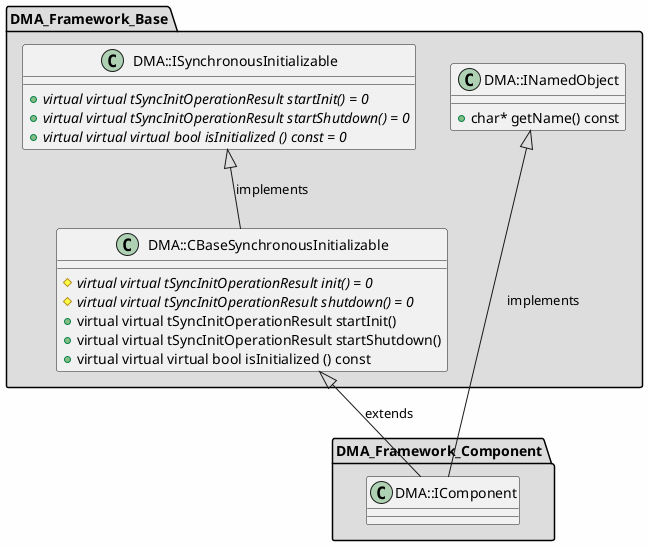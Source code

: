 
@startuml

skinparam backgroundColor #FEFEFE
skinparam wrapWidth 600
package "DMA_Framework_Base" #DDDDDD
{

class "DMA::CBaseSynchronousInitializable"
{
    # {abstract} virtual virtual tSyncInitOperationResult init() = 0
    # {abstract} virtual virtual tSyncInitOperationResult shutdown() = 0
    + virtual virtual tSyncInitOperationResult startInit()
    + virtual virtual tSyncInitOperationResult startShutdown()
    + virtual virtual virtual bool isInitialized () const
}

class "DMA::INamedObject"
{
    + char* getName() const
}

class "DMA::ISynchronousInitializable"
{
    + {abstract} virtual virtual tSyncInitOperationResult startInit() = 0
    + {abstract} virtual virtual tSyncInitOperationResult startShutdown() = 0
    + {abstract} virtual virtual virtual bool isInitialized () const = 0
}

}

package "DMA_Framework_Component" #DDDDDD
{

class "DMA::IComponent"
{
}

}

'====================Inheritance section====================
DMA::ISynchronousInitializable <|-- DMA::CBaseSynchronousInitializable : implements
DMA::CBaseSynchronousInitializable <|-- DMA::IComponent : extends
DMA::INamedObject <|-- DMA::IComponent : implements

@enduml
